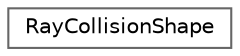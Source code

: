 digraph "Graphical Class Hierarchy"
{
 // LATEX_PDF_SIZE
  bgcolor="transparent";
  edge [fontname=Helvetica,fontsize=10,labelfontname=Helvetica,labelfontsize=10];
  node [fontname=Helvetica,fontsize=10,shape=box,height=0.2,width=0.4];
  rankdir="LR";
  Node0 [id="Node000000",label="RayCollisionShape",height=0.2,width=0.4,color="grey40", fillcolor="white", style="filled",URL="$structRayCollisionShape.html",tooltip="Represents a ray collision shape."];
}
